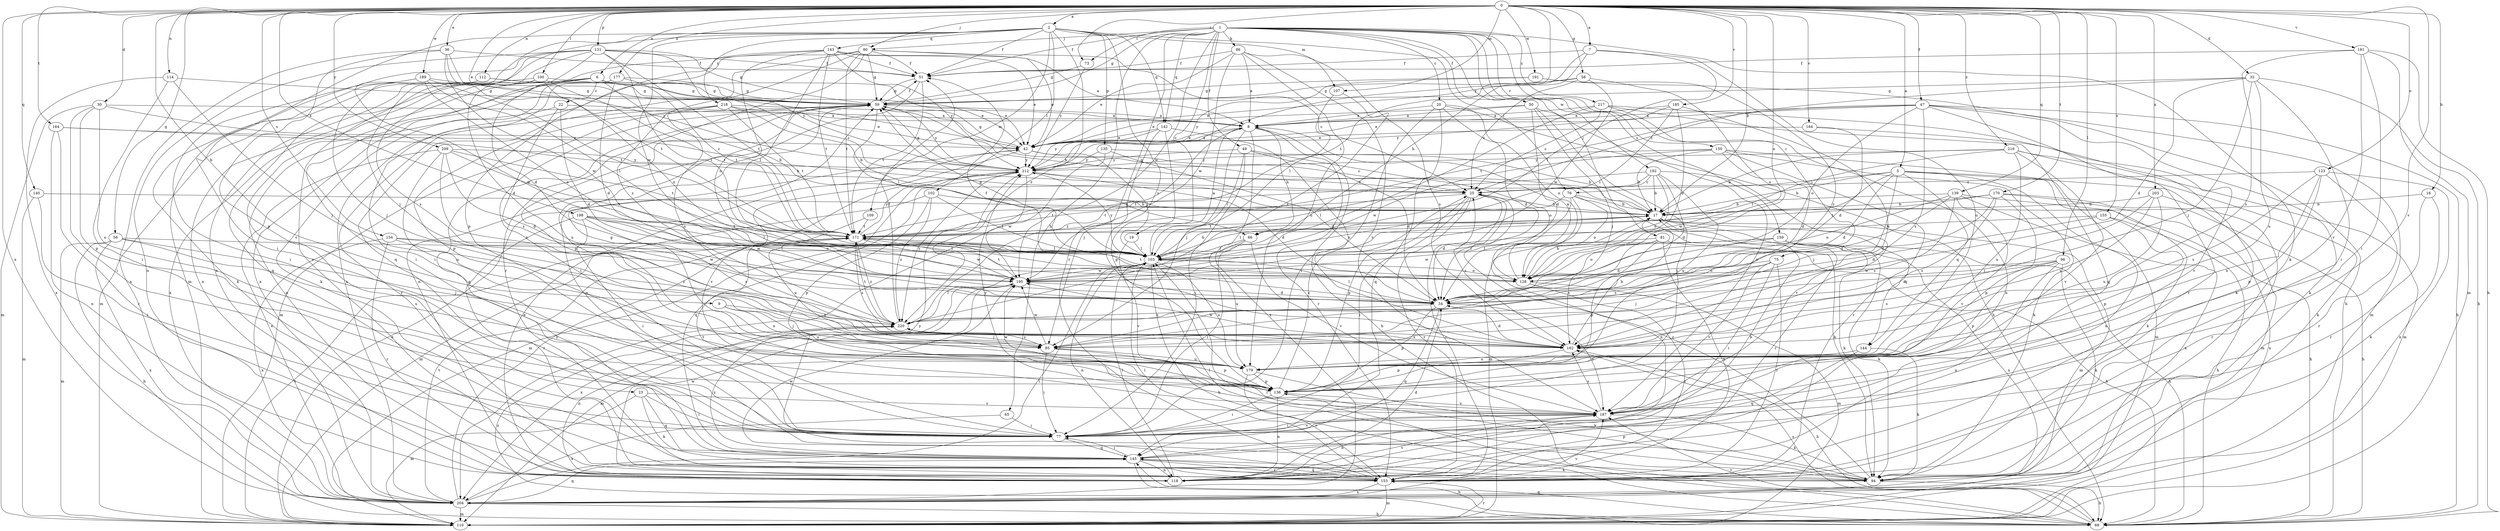 strict digraph  {
0;
1;
2;
5;
6;
7;
8;
9;
16;
17;
19;
20;
22;
23;
25;
30;
32;
34;
36;
42;
47;
49;
50;
51;
56;
58;
59;
65;
66;
68;
73;
75;
76;
77;
80;
81;
85;
86;
94;
96;
100;
102;
103;
107;
109;
110;
112;
114;
118;
123;
128;
131;
135;
136;
139;
140;
142;
143;
144;
145;
150;
153;
154;
155;
159;
162;
164;
170;
171;
177;
179;
181;
184;
185;
187;
189;
191;
192;
195;
198;
203;
204;
209;
212;
216;
217;
218;
220;
0 -> 2  [label=a];
0 -> 5  [label=a];
0 -> 6  [label=a];
0 -> 7  [label=a];
0 -> 9  [label=b];
0 -> 16  [label=b];
0 -> 17  [label=b];
0 -> 30  [label=d];
0 -> 32  [label=d];
0 -> 36  [label=e];
0 -> 42  [label=e];
0 -> 47  [label=f];
0 -> 56  [label=g];
0 -> 58  [label=g];
0 -> 73  [label=i];
0 -> 80  [label=j];
0 -> 96  [label=l];
0 -> 100  [label=l];
0 -> 107  [label=m];
0 -> 112  [label=n];
0 -> 114  [label=n];
0 -> 123  [label=o];
0 -> 128  [label=o];
0 -> 131  [label=p];
0 -> 139  [label=q];
0 -> 140  [label=q];
0 -> 154  [label=s];
0 -> 155  [label=s];
0 -> 164  [label=t];
0 -> 170  [label=t];
0 -> 177  [label=u];
0 -> 181  [label=v];
0 -> 184  [label=v];
0 -> 185  [label=v];
0 -> 187  [label=v];
0 -> 189  [label=w];
0 -> 191  [label=w];
0 -> 198  [label=x];
0 -> 203  [label=x];
0 -> 204  [label=x];
0 -> 209  [label=y];
0 -> 212  [label=y];
0 -> 216  [label=z];
1 -> 19  [label=c];
1 -> 20  [label=c];
1 -> 49  [label=f];
1 -> 50  [label=f];
1 -> 51  [label=f];
1 -> 59  [label=g];
1 -> 65  [label=h];
1 -> 73  [label=i];
1 -> 75  [label=i];
1 -> 80  [label=j];
1 -> 81  [label=j];
1 -> 86  [label=k];
1 -> 94  [label=k];
1 -> 142  [label=q];
1 -> 150  [label=r];
1 -> 153  [label=r];
1 -> 159  [label=s];
1 -> 192  [label=w];
1 -> 195  [label=w];
1 -> 217  [label=z];
2 -> 51  [label=f];
2 -> 76  [label=i];
2 -> 102  [label=l];
2 -> 107  [label=m];
2 -> 109  [label=m];
2 -> 110  [label=m];
2 -> 135  [label=p];
2 -> 142  [label=q];
2 -> 143  [label=q];
2 -> 153  [label=r];
2 -> 162  [label=s];
2 -> 195  [label=w];
2 -> 204  [label=x];
2 -> 218  [label=z];
2 -> 220  [label=z];
5 -> 17  [label=b];
5 -> 34  [label=d];
5 -> 76  [label=i];
5 -> 85  [label=j];
5 -> 94  [label=k];
5 -> 110  [label=m];
5 -> 118  [label=n];
5 -> 144  [label=q];
5 -> 195  [label=w];
6 -> 22  [label=c];
6 -> 23  [label=c];
6 -> 25  [label=c];
6 -> 42  [label=e];
6 -> 59  [label=g];
6 -> 66  [label=h];
6 -> 77  [label=i];
6 -> 118  [label=n];
6 -> 204  [label=x];
7 -> 51  [label=f];
7 -> 66  [label=h];
7 -> 103  [label=l];
7 -> 171  [label=t];
7 -> 179  [label=u];
8 -> 42  [label=e];
8 -> 66  [label=h];
8 -> 68  [label=h];
8 -> 85  [label=j];
8 -> 153  [label=r];
8 -> 204  [label=x];
8 -> 220  [label=z];
9 -> 85  [label=j];
9 -> 179  [label=u];
9 -> 220  [label=z];
16 -> 17  [label=b];
16 -> 94  [label=k];
16 -> 153  [label=r];
17 -> 59  [label=g];
17 -> 94  [label=k];
17 -> 103  [label=l];
17 -> 110  [label=m];
17 -> 144  [label=q];
17 -> 153  [label=r];
17 -> 171  [label=t];
19 -> 103  [label=l];
19 -> 187  [label=v];
20 -> 8  [label=a];
20 -> 34  [label=d];
20 -> 68  [label=h];
20 -> 77  [label=i];
20 -> 128  [label=o];
20 -> 145  [label=q];
22 -> 8  [label=a];
22 -> 34  [label=d];
22 -> 118  [label=n];
22 -> 162  [label=s];
23 -> 77  [label=i];
23 -> 94  [label=k];
23 -> 110  [label=m];
23 -> 145  [label=q];
23 -> 187  [label=v];
25 -> 17  [label=b];
25 -> 34  [label=d];
25 -> 77  [label=i];
25 -> 136  [label=p];
25 -> 153  [label=r];
25 -> 162  [label=s];
25 -> 171  [label=t];
30 -> 8  [label=a];
30 -> 25  [label=c];
30 -> 77  [label=i];
30 -> 110  [label=m];
30 -> 136  [label=p];
30 -> 179  [label=u];
32 -> 25  [label=c];
32 -> 34  [label=d];
32 -> 59  [label=g];
32 -> 68  [label=h];
32 -> 77  [label=i];
32 -> 85  [label=j];
32 -> 179  [label=u];
34 -> 51  [label=f];
34 -> 103  [label=l];
34 -> 136  [label=p];
34 -> 145  [label=q];
34 -> 187  [label=v];
34 -> 220  [label=z];
36 -> 51  [label=f];
36 -> 136  [label=p];
36 -> 171  [label=t];
36 -> 195  [label=w];
36 -> 204  [label=x];
36 -> 212  [label=y];
42 -> 8  [label=a];
42 -> 25  [label=c];
42 -> 59  [label=g];
42 -> 103  [label=l];
42 -> 187  [label=v];
42 -> 212  [label=y];
47 -> 8  [label=a];
47 -> 68  [label=h];
47 -> 94  [label=k];
47 -> 110  [label=m];
47 -> 128  [label=o];
47 -> 153  [label=r];
47 -> 162  [label=s];
47 -> 171  [label=t];
47 -> 212  [label=y];
49 -> 34  [label=d];
49 -> 77  [label=i];
49 -> 103  [label=l];
49 -> 128  [label=o];
49 -> 212  [label=y];
50 -> 8  [label=a];
50 -> 34  [label=d];
50 -> 42  [label=e];
50 -> 77  [label=i];
50 -> 85  [label=j];
50 -> 187  [label=v];
51 -> 59  [label=g];
51 -> 118  [label=n];
51 -> 171  [label=t];
56 -> 68  [label=h];
56 -> 85  [label=j];
56 -> 103  [label=l];
56 -> 110  [label=m];
56 -> 179  [label=u];
56 -> 204  [label=x];
58 -> 25  [label=c];
58 -> 42  [label=e];
58 -> 59  [label=g];
58 -> 128  [label=o];
58 -> 195  [label=w];
59 -> 8  [label=a];
59 -> 17  [label=b];
59 -> 51  [label=f];
59 -> 77  [label=i];
59 -> 103  [label=l];
59 -> 110  [label=m];
59 -> 145  [label=q];
59 -> 179  [label=u];
59 -> 212  [label=y];
65 -> 77  [label=i];
65 -> 204  [label=x];
66 -> 77  [label=i];
66 -> 103  [label=l];
66 -> 179  [label=u];
66 -> 187  [label=v];
68 -> 103  [label=l];
68 -> 145  [label=q];
68 -> 162  [label=s];
68 -> 187  [label=v];
68 -> 220  [label=z];
73 -> 59  [label=g];
73 -> 212  [label=y];
75 -> 77  [label=i];
75 -> 85  [label=j];
75 -> 128  [label=o];
75 -> 153  [label=r];
75 -> 187  [label=v];
75 -> 220  [label=z];
76 -> 17  [label=b];
76 -> 94  [label=k];
76 -> 110  [label=m];
76 -> 118  [label=n];
76 -> 128  [label=o];
76 -> 171  [label=t];
77 -> 145  [label=q];
77 -> 171  [label=t];
77 -> 187  [label=v];
80 -> 25  [label=c];
80 -> 42  [label=e];
80 -> 51  [label=f];
80 -> 59  [label=g];
80 -> 145  [label=q];
80 -> 153  [label=r];
80 -> 171  [label=t];
80 -> 204  [label=x];
80 -> 220  [label=z];
81 -> 68  [label=h];
81 -> 103  [label=l];
81 -> 118  [label=n];
81 -> 128  [label=o];
81 -> 136  [label=p];
81 -> 162  [label=s];
85 -> 77  [label=i];
85 -> 136  [label=p];
85 -> 179  [label=u];
85 -> 195  [label=w];
85 -> 220  [label=z];
86 -> 8  [label=a];
86 -> 42  [label=e];
86 -> 51  [label=f];
86 -> 162  [label=s];
86 -> 179  [label=u];
86 -> 187  [label=v];
86 -> 195  [label=w];
94 -> 25  [label=c];
94 -> 59  [label=g];
94 -> 68  [label=h];
94 -> 103  [label=l];
94 -> 136  [label=p];
94 -> 212  [label=y];
96 -> 34  [label=d];
96 -> 94  [label=k];
96 -> 118  [label=n];
96 -> 136  [label=p];
96 -> 162  [label=s];
96 -> 195  [label=w];
100 -> 34  [label=d];
100 -> 59  [label=g];
100 -> 110  [label=m];
100 -> 128  [label=o];
100 -> 145  [label=q];
100 -> 171  [label=t];
102 -> 17  [label=b];
102 -> 103  [label=l];
102 -> 110  [label=m];
102 -> 136  [label=p];
102 -> 220  [label=z];
103 -> 8  [label=a];
103 -> 17  [label=b];
103 -> 59  [label=g];
103 -> 68  [label=h];
103 -> 118  [label=n];
103 -> 128  [label=o];
103 -> 179  [label=u];
103 -> 195  [label=w];
103 -> 212  [label=y];
107 -> 103  [label=l];
107 -> 220  [label=z];
109 -> 171  [label=t];
109 -> 179  [label=u];
110 -> 42  [label=e];
110 -> 153  [label=r];
110 -> 171  [label=t];
112 -> 42  [label=e];
112 -> 59  [label=g];
112 -> 85  [label=j];
112 -> 94  [label=k];
114 -> 59  [label=g];
114 -> 77  [label=i];
114 -> 85  [label=j];
114 -> 204  [label=x];
118 -> 34  [label=d];
118 -> 42  [label=e];
118 -> 103  [label=l];
118 -> 187  [label=v];
118 -> 195  [label=w];
123 -> 25  [label=c];
123 -> 136  [label=p];
123 -> 153  [label=r];
123 -> 162  [label=s];
123 -> 179  [label=u];
123 -> 204  [label=x];
128 -> 8  [label=a];
128 -> 17  [label=b];
128 -> 110  [label=m];
128 -> 153  [label=r];
128 -> 171  [label=t];
131 -> 34  [label=d];
131 -> 51  [label=f];
131 -> 59  [label=g];
131 -> 77  [label=i];
131 -> 85  [label=j];
131 -> 103  [label=l];
131 -> 118  [label=n];
131 -> 162  [label=s];
131 -> 171  [label=t];
131 -> 212  [label=y];
135 -> 17  [label=b];
135 -> 34  [label=d];
135 -> 204  [label=x];
135 -> 212  [label=y];
136 -> 25  [label=c];
136 -> 59  [label=g];
136 -> 77  [label=i];
136 -> 118  [label=n];
136 -> 187  [label=v];
136 -> 195  [label=w];
139 -> 17  [label=b];
139 -> 34  [label=d];
139 -> 68  [label=h];
139 -> 128  [label=o];
139 -> 162  [label=s];
139 -> 187  [label=v];
139 -> 204  [label=x];
140 -> 17  [label=b];
140 -> 77  [label=i];
140 -> 110  [label=m];
142 -> 42  [label=e];
142 -> 85  [label=j];
142 -> 136  [label=p];
142 -> 162  [label=s];
142 -> 212  [label=y];
143 -> 8  [label=a];
143 -> 42  [label=e];
143 -> 51  [label=f];
143 -> 103  [label=l];
143 -> 128  [label=o];
143 -> 136  [label=p];
143 -> 171  [label=t];
143 -> 204  [label=x];
143 -> 212  [label=y];
144 -> 94  [label=k];
144 -> 145  [label=q];
144 -> 179  [label=u];
145 -> 17  [label=b];
145 -> 68  [label=h];
145 -> 77  [label=i];
145 -> 94  [label=k];
145 -> 118  [label=n];
145 -> 153  [label=r];
145 -> 220  [label=z];
150 -> 17  [label=b];
150 -> 34  [label=d];
150 -> 94  [label=k];
150 -> 110  [label=m];
150 -> 153  [label=r];
150 -> 195  [label=w];
150 -> 212  [label=y];
153 -> 25  [label=c];
153 -> 103  [label=l];
153 -> 110  [label=m];
153 -> 145  [label=q];
153 -> 195  [label=w];
153 -> 204  [label=x];
154 -> 103  [label=l];
154 -> 153  [label=r];
154 -> 195  [label=w];
154 -> 204  [label=x];
154 -> 220  [label=z];
155 -> 34  [label=d];
155 -> 68  [label=h];
155 -> 136  [label=p];
155 -> 171  [label=t];
159 -> 34  [label=d];
159 -> 68  [label=h];
159 -> 94  [label=k];
159 -> 103  [label=l];
159 -> 195  [label=w];
159 -> 204  [label=x];
162 -> 17  [label=b];
162 -> 34  [label=d];
162 -> 68  [label=h];
162 -> 136  [label=p];
162 -> 195  [label=w];
164 -> 17  [label=b];
164 -> 42  [label=e];
164 -> 118  [label=n];
164 -> 153  [label=r];
170 -> 17  [label=b];
170 -> 34  [label=d];
170 -> 68  [label=h];
170 -> 136  [label=p];
170 -> 162  [label=s];
170 -> 171  [label=t];
170 -> 204  [label=x];
171 -> 103  [label=l];
171 -> 162  [label=s];
171 -> 195  [label=w];
171 -> 212  [label=y];
171 -> 220  [label=z];
177 -> 34  [label=d];
177 -> 59  [label=g];
177 -> 77  [label=i];
177 -> 94  [label=k];
177 -> 171  [label=t];
179 -> 59  [label=g];
179 -> 94  [label=k];
179 -> 136  [label=p];
179 -> 153  [label=r];
181 -> 51  [label=f];
181 -> 68  [label=h];
181 -> 77  [label=i];
181 -> 110  [label=m];
181 -> 162  [label=s];
181 -> 187  [label=v];
184 -> 34  [label=d];
184 -> 42  [label=e];
184 -> 187  [label=v];
185 -> 8  [label=a];
185 -> 42  [label=e];
185 -> 103  [label=l];
185 -> 128  [label=o];
185 -> 162  [label=s];
187 -> 77  [label=i];
187 -> 94  [label=k];
187 -> 118  [label=n];
187 -> 162  [label=s];
187 -> 212  [label=y];
189 -> 59  [label=g];
189 -> 77  [label=i];
189 -> 103  [label=l];
189 -> 128  [label=o];
189 -> 171  [label=t];
189 -> 195  [label=w];
191 -> 59  [label=g];
191 -> 68  [label=h];
191 -> 212  [label=y];
191 -> 220  [label=z];
192 -> 17  [label=b];
192 -> 25  [label=c];
192 -> 34  [label=d];
192 -> 103  [label=l];
192 -> 128  [label=o];
192 -> 171  [label=t];
192 -> 179  [label=u];
192 -> 187  [label=v];
195 -> 34  [label=d];
195 -> 110  [label=m];
195 -> 171  [label=t];
195 -> 204  [label=x];
198 -> 77  [label=i];
198 -> 103  [label=l];
198 -> 128  [label=o];
198 -> 153  [label=r];
198 -> 162  [label=s];
198 -> 171  [label=t];
198 -> 195  [label=w];
203 -> 17  [label=b];
203 -> 85  [label=j];
203 -> 153  [label=r];
203 -> 162  [label=s];
203 -> 179  [label=u];
204 -> 68  [label=h];
204 -> 103  [label=l];
204 -> 110  [label=m];
204 -> 145  [label=q];
204 -> 171  [label=t];
204 -> 187  [label=v];
204 -> 212  [label=y];
209 -> 34  [label=d];
209 -> 103  [label=l];
209 -> 171  [label=t];
209 -> 179  [label=u];
209 -> 204  [label=x];
209 -> 212  [label=y];
209 -> 220  [label=z];
212 -> 25  [label=c];
212 -> 34  [label=d];
212 -> 59  [label=g];
212 -> 110  [label=m];
212 -> 145  [label=q];
212 -> 195  [label=w];
212 -> 220  [label=z];
216 -> 17  [label=b];
216 -> 94  [label=k];
216 -> 103  [label=l];
216 -> 110  [label=m];
216 -> 179  [label=u];
216 -> 187  [label=v];
216 -> 212  [label=y];
217 -> 8  [label=a];
217 -> 25  [label=c];
217 -> 94  [label=k];
217 -> 103  [label=l];
217 -> 118  [label=n];
217 -> 145  [label=q];
218 -> 8  [label=a];
218 -> 17  [label=b];
218 -> 42  [label=e];
218 -> 136  [label=p];
218 -> 153  [label=r];
218 -> 162  [label=s];
218 -> 171  [label=t];
220 -> 51  [label=f];
220 -> 85  [label=j];
220 -> 103  [label=l];
220 -> 118  [label=n];
220 -> 162  [label=s];
220 -> 171  [label=t];
}
